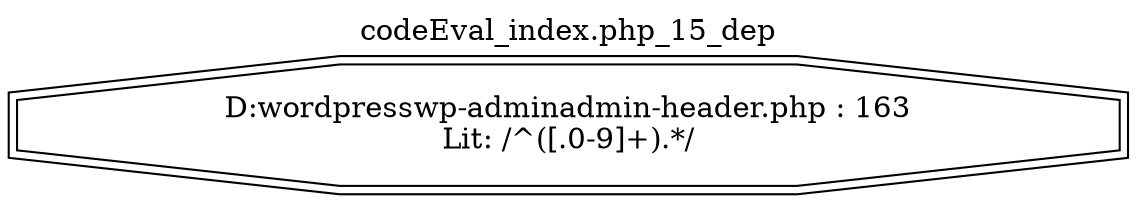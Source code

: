 digraph cfg {
  label="codeEval_index.php_15_dep";
  labelloc=t;
  n1 [shape=doubleoctagon, label="D:\wordpress\wp-admin\admin-header.php : 163\nLit: /^([.0-9]+).*/\n"];
}

